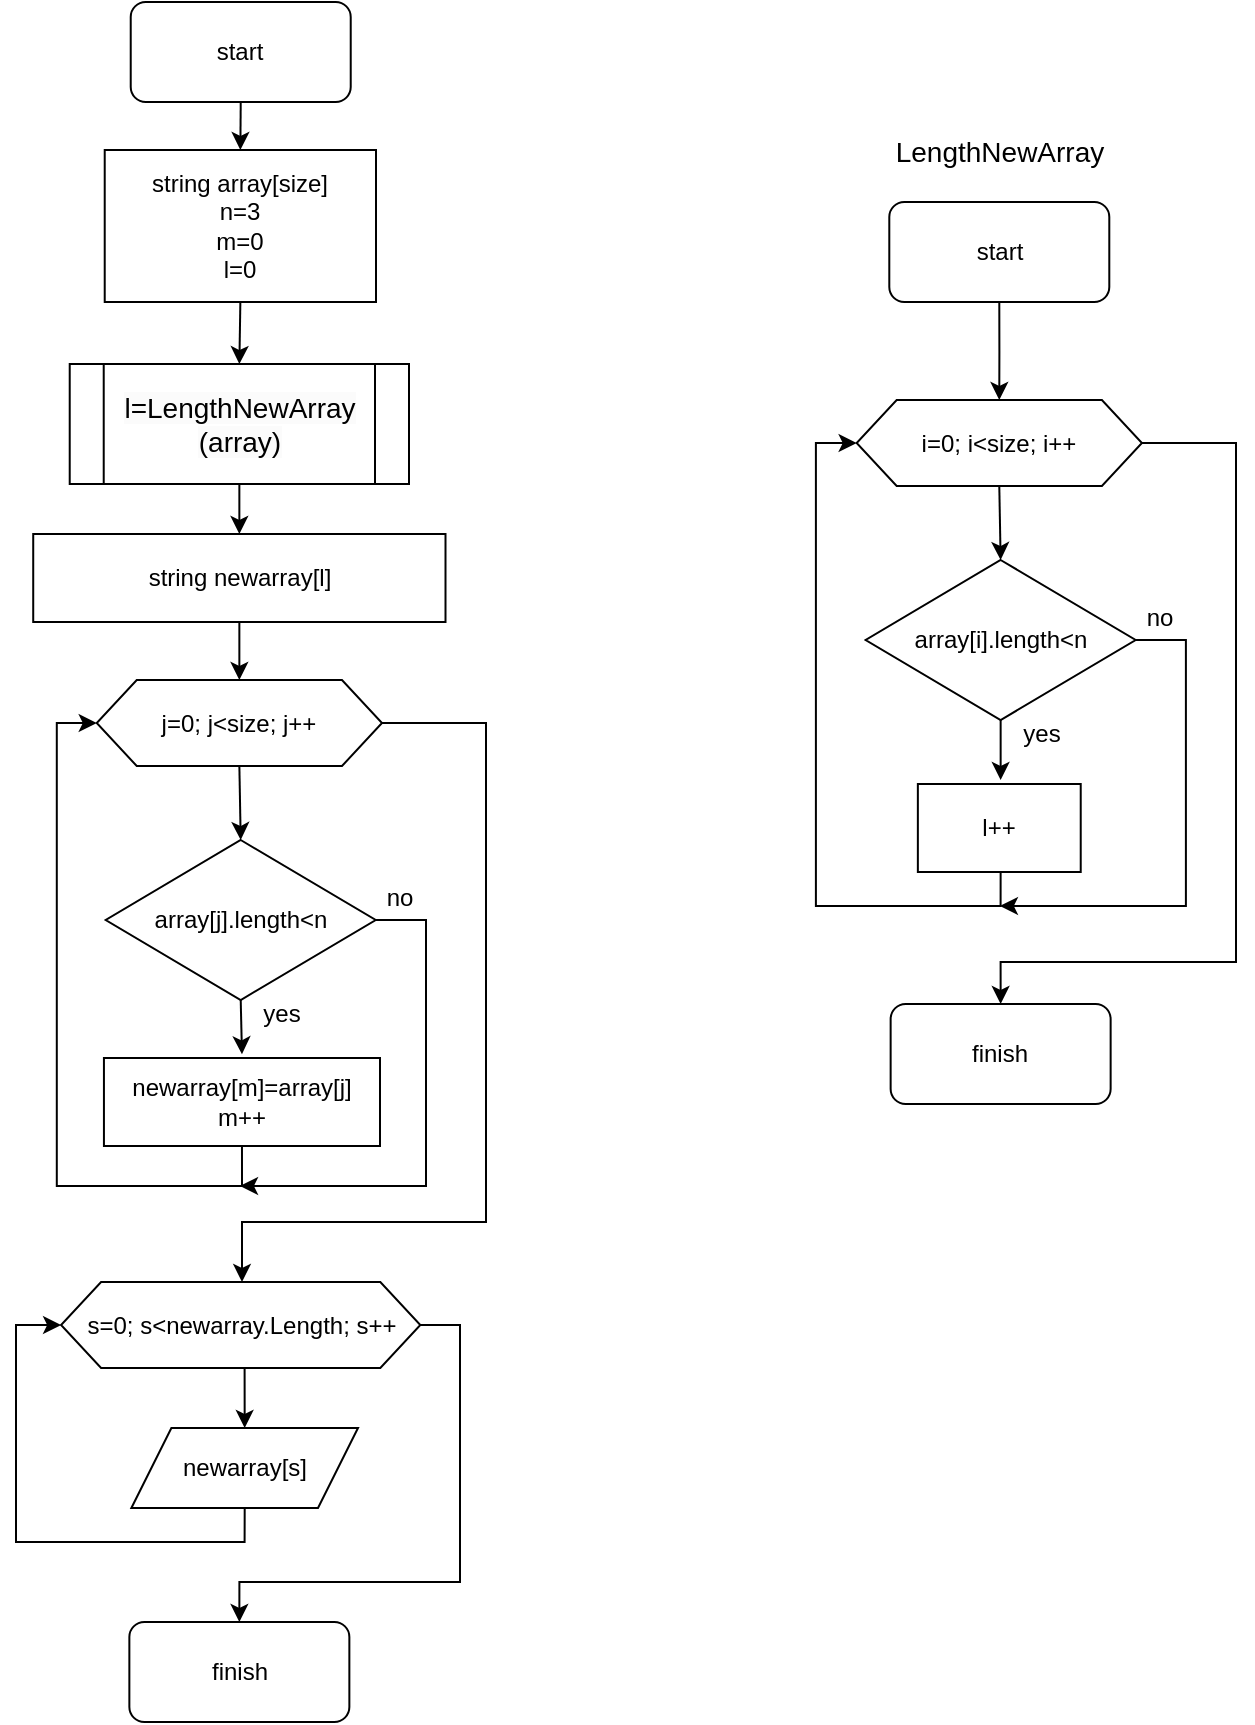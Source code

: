 <mxfile version="23.1.5" type="device">
  <diagram name="Страница — 1" id="nD74N9qST0KV8POoRfXe">
    <mxGraphModel dx="2711" dy="1116" grid="1" gridSize="10" guides="1" tooltips="1" connect="1" arrows="1" fold="1" page="1" pageScale="1" pageWidth="827" pageHeight="1169" math="0" shadow="0">
      <root>
        <mxCell id="0" />
        <mxCell id="1" parent="0" />
        <mxCell id="bnFbfTLAbgT-6xTavV2e-9" style="edgeStyle=orthogonalEdgeStyle;rounded=0;orthogonalLoop=1;jettySize=auto;html=1;exitX=0.5;exitY=1;exitDx=0;exitDy=0;entryX=0.5;entryY=0;entryDx=0;entryDy=0;" parent="1" source="bnFbfTLAbgT-6xTavV2e-2" target="bnFbfTLAbgT-6xTavV2e-3" edge="1">
          <mxGeometry relative="1" as="geometry" />
        </mxCell>
        <mxCell id="bnFbfTLAbgT-6xTavV2e-2" value="start" style="rounded=1;whiteSpace=wrap;html=1;" parent="1" vertex="1">
          <mxGeometry x="-652.64" y="40" width="110" height="50" as="geometry" />
        </mxCell>
        <mxCell id="sLBUfcY8SYvtc62uizcl-27" style="edgeStyle=orthogonalEdgeStyle;rounded=0;orthogonalLoop=1;jettySize=auto;html=1;exitX=0.5;exitY=1;exitDx=0;exitDy=0;entryX=0.5;entryY=0;entryDx=0;entryDy=0;" edge="1" parent="1" source="bnFbfTLAbgT-6xTavV2e-3" target="sLBUfcY8SYvtc62uizcl-1">
          <mxGeometry relative="1" as="geometry" />
        </mxCell>
        <mxCell id="bnFbfTLAbgT-6xTavV2e-3" value="string array[size]&lt;div&gt;n=3&lt;/div&gt;&lt;div&gt;m=0&lt;/div&gt;&lt;div&gt;l=0&lt;/div&gt;" style="rounded=0;whiteSpace=wrap;html=1;" parent="1" vertex="1">
          <mxGeometry x="-665.64" y="114" width="135.64" height="76" as="geometry" />
        </mxCell>
        <mxCell id="bnFbfTLAbgT-6xTavV2e-12" style="edgeStyle=orthogonalEdgeStyle;rounded=0;orthogonalLoop=1;jettySize=auto;html=1;exitX=0.5;exitY=1;exitDx=0;exitDy=0;entryX=0.5;entryY=-0.042;entryDx=0;entryDy=0;entryPerimeter=0;" parent="1" source="bnFbfTLAbgT-6xTavV2e-5" target="sLBUfcY8SYvtc62uizcl-42" edge="1">
          <mxGeometry relative="1" as="geometry">
            <mxPoint x="-597.64" y="569" as="targetPoint" />
          </mxGeometry>
        </mxCell>
        <mxCell id="bnFbfTLAbgT-6xTavV2e-17" style="edgeStyle=orthogonalEdgeStyle;rounded=0;orthogonalLoop=1;jettySize=auto;html=1;exitX=1;exitY=0.5;exitDx=0;exitDy=0;" parent="1" source="bnFbfTLAbgT-6xTavV2e-5" edge="1">
          <mxGeometry relative="1" as="geometry">
            <mxPoint x="-598" y="632" as="targetPoint" />
            <Array as="points">
              <mxPoint x="-505" y="499" />
              <mxPoint x="-505" y="632" />
            </Array>
          </mxGeometry>
        </mxCell>
        <mxCell id="bnFbfTLAbgT-6xTavV2e-5" value="array[j].length&amp;lt;n" style="rhombus;whiteSpace=wrap;html=1;" parent="1" vertex="1">
          <mxGeometry x="-665.14" y="459" width="135" height="80" as="geometry" />
        </mxCell>
        <mxCell id="bnFbfTLAbgT-6xTavV2e-15" value="yes" style="text;html=1;align=center;verticalAlign=middle;whiteSpace=wrap;rounded=0;" parent="1" vertex="1">
          <mxGeometry x="-606.64" y="531" width="60" height="30" as="geometry" />
        </mxCell>
        <mxCell id="bnFbfTLAbgT-6xTavV2e-18" value="no" style="text;html=1;align=center;verticalAlign=middle;whiteSpace=wrap;rounded=0;" parent="1" vertex="1">
          <mxGeometry x="-547.64" y="473" width="60" height="30" as="geometry" />
        </mxCell>
        <mxCell id="bnFbfTLAbgT-6xTavV2e-63" value="finish" style="rounded=1;whiteSpace=wrap;html=1;" parent="1" vertex="1">
          <mxGeometry x="-653.32" y="850" width="110" height="50" as="geometry" />
        </mxCell>
        <mxCell id="LTEPK1-DbAZotH-ZBnSF-3" style="edgeStyle=orthogonalEdgeStyle;rounded=0;orthogonalLoop=1;jettySize=auto;html=1;exitX=0.5;exitY=1;exitDx=0;exitDy=0;entryX=0.5;entryY=0;entryDx=0;entryDy=0;" parent="1" source="LTEPK1-DbAZotH-ZBnSF-1" target="bnFbfTLAbgT-6xTavV2e-5" edge="1">
          <mxGeometry relative="1" as="geometry" />
        </mxCell>
        <mxCell id="LTEPK1-DbAZotH-ZBnSF-5" style="edgeStyle=orthogonalEdgeStyle;rounded=0;orthogonalLoop=1;jettySize=auto;html=1;exitX=1;exitY=0.5;exitDx=0;exitDy=0;" parent="1" source="LTEPK1-DbAZotH-ZBnSF-1" edge="1">
          <mxGeometry relative="1" as="geometry">
            <mxPoint x="-597" y="680" as="targetPoint" />
            <Array as="points">
              <mxPoint x="-475" y="401" />
              <mxPoint x="-475" y="650" />
              <mxPoint x="-597" y="650" />
            </Array>
          </mxGeometry>
        </mxCell>
        <mxCell id="LTEPK1-DbAZotH-ZBnSF-1" value="j=0; j&amp;lt;size; j++" style="shape=hexagon;perimeter=hexagonPerimeter2;whiteSpace=wrap;html=1;fixedSize=1;" parent="1" vertex="1">
          <mxGeometry x="-669.63" y="379" width="142.63" height="43" as="geometry" />
        </mxCell>
        <mxCell id="sLBUfcY8SYvtc62uizcl-28" style="edgeStyle=orthogonalEdgeStyle;rounded=0;orthogonalLoop=1;jettySize=auto;html=1;exitX=0.5;exitY=1;exitDx=0;exitDy=0;entryX=0.5;entryY=0;entryDx=0;entryDy=0;" edge="1" parent="1" source="sLBUfcY8SYvtc62uizcl-1" target="sLBUfcY8SYvtc62uizcl-25">
          <mxGeometry relative="1" as="geometry" />
        </mxCell>
        <mxCell id="sLBUfcY8SYvtc62uizcl-1" value="&lt;span style=&quot;color: rgb(0, 0, 0); font-family: Helvetica; font-size: 14px; font-style: normal; font-variant-ligatures: normal; font-variant-caps: normal; font-weight: 400; letter-spacing: normal; orphans: 2; text-align: center; text-indent: 0px; text-transform: none; widows: 2; word-spacing: 0px; -webkit-text-stroke-width: 0px; background-color: rgb(251, 251, 251); text-decoration-thickness: initial; text-decoration-style: initial; text-decoration-color: initial; float: none; display: inline !important;&quot;&gt;l=LengthNewArray (array)&lt;/span&gt;" style="shape=process;whiteSpace=wrap;html=1;backgroundOutline=1;" vertex="1" parent="1">
          <mxGeometry x="-683.14" y="221" width="169.64" height="60" as="geometry" />
        </mxCell>
        <mxCell id="sLBUfcY8SYvtc62uizcl-31" style="edgeStyle=orthogonalEdgeStyle;rounded=0;orthogonalLoop=1;jettySize=auto;html=1;exitX=0.5;exitY=1;exitDx=0;exitDy=0;entryX=0.5;entryY=0;entryDx=0;entryDy=0;" edge="1" parent="1" source="sLBUfcY8SYvtc62uizcl-11" target="sLBUfcY8SYvtc62uizcl-20">
          <mxGeometry relative="1" as="geometry" />
        </mxCell>
        <mxCell id="sLBUfcY8SYvtc62uizcl-11" value="start" style="rounded=1;whiteSpace=wrap;html=1;" vertex="1" parent="1">
          <mxGeometry x="-273.35" y="140" width="110" height="50" as="geometry" />
        </mxCell>
        <mxCell id="sLBUfcY8SYvtc62uizcl-12" style="edgeStyle=orthogonalEdgeStyle;rounded=0;orthogonalLoop=1;jettySize=auto;html=1;exitX=0.5;exitY=1;exitDx=0;exitDy=0;entryX=0.5;entryY=0;entryDx=0;entryDy=0;" edge="1" source="sLBUfcY8SYvtc62uizcl-14" parent="1">
          <mxGeometry relative="1" as="geometry">
            <mxPoint x="-217.68" y="429" as="targetPoint" />
          </mxGeometry>
        </mxCell>
        <mxCell id="sLBUfcY8SYvtc62uizcl-13" style="edgeStyle=orthogonalEdgeStyle;rounded=0;orthogonalLoop=1;jettySize=auto;html=1;exitX=1;exitY=0.5;exitDx=0;exitDy=0;" edge="1" source="sLBUfcY8SYvtc62uizcl-14" parent="1">
          <mxGeometry relative="1" as="geometry">
            <mxPoint x="-218.04" y="492" as="targetPoint" />
            <Array as="points">
              <mxPoint x="-125.04" y="359" />
              <mxPoint x="-125.04" y="492" />
            </Array>
          </mxGeometry>
        </mxCell>
        <mxCell id="sLBUfcY8SYvtc62uizcl-14" value="array[i].length&amp;lt;n" style="rhombus;whiteSpace=wrap;html=1;" vertex="1" parent="1">
          <mxGeometry x="-285.18" y="319" width="135" height="80" as="geometry" />
        </mxCell>
        <mxCell id="sLBUfcY8SYvtc62uizcl-15" style="edgeStyle=orthogonalEdgeStyle;rounded=0;orthogonalLoop=1;jettySize=auto;html=1;exitX=0.5;exitY=1;exitDx=0;exitDy=0;entryX=0;entryY=0.5;entryDx=0;entryDy=0;" edge="1" target="sLBUfcY8SYvtc62uizcl-20" parent="1">
          <mxGeometry relative="1" as="geometry">
            <Array as="points">
              <mxPoint x="-218.04" y="492" />
              <mxPoint x="-310.04" y="492" />
              <mxPoint x="-310.04" y="261" />
            </Array>
            <mxPoint x="-217.68" y="469" as="sourcePoint" />
          </mxGeometry>
        </mxCell>
        <mxCell id="sLBUfcY8SYvtc62uizcl-17" value="yes" style="text;html=1;align=center;verticalAlign=middle;whiteSpace=wrap;rounded=0;" vertex="1" parent="1">
          <mxGeometry x="-226.68" y="391" width="60" height="30" as="geometry" />
        </mxCell>
        <mxCell id="sLBUfcY8SYvtc62uizcl-18" value="no" style="text;html=1;align=center;verticalAlign=middle;whiteSpace=wrap;rounded=0;" vertex="1" parent="1">
          <mxGeometry x="-167.68" y="333" width="60" height="30" as="geometry" />
        </mxCell>
        <mxCell id="sLBUfcY8SYvtc62uizcl-19" style="edgeStyle=orthogonalEdgeStyle;rounded=0;orthogonalLoop=1;jettySize=auto;html=1;exitX=0.5;exitY=1;exitDx=0;exitDy=0;entryX=0.5;entryY=0;entryDx=0;entryDy=0;" edge="1" source="sLBUfcY8SYvtc62uizcl-20" target="sLBUfcY8SYvtc62uizcl-14" parent="1">
          <mxGeometry relative="1" as="geometry" />
        </mxCell>
        <mxCell id="sLBUfcY8SYvtc62uizcl-32" style="edgeStyle=orthogonalEdgeStyle;rounded=0;orthogonalLoop=1;jettySize=auto;html=1;exitX=1;exitY=0.5;exitDx=0;exitDy=0;entryX=0.5;entryY=0;entryDx=0;entryDy=0;" edge="1" parent="1" source="sLBUfcY8SYvtc62uizcl-20" target="sLBUfcY8SYvtc62uizcl-29">
          <mxGeometry relative="1" as="geometry">
            <Array as="points">
              <mxPoint x="-100" y="261" />
              <mxPoint x="-100" y="520" />
              <mxPoint x="-218" y="520" />
            </Array>
          </mxGeometry>
        </mxCell>
        <mxCell id="sLBUfcY8SYvtc62uizcl-20" value="i=0; i&amp;lt;size; i++" style="shape=hexagon;perimeter=hexagonPerimeter2;whiteSpace=wrap;html=1;fixedSize=1;" vertex="1" parent="1">
          <mxGeometry x="-289.67" y="239" width="142.63" height="43" as="geometry" />
        </mxCell>
        <mxCell id="sLBUfcY8SYvtc62uizcl-22" value="&lt;font style=&quot;font-size: 14px;&quot;&gt;LengthNewArray&lt;/font&gt;" style="text;html=1;align=center;verticalAlign=middle;whiteSpace=wrap;rounded=0;" vertex="1" parent="1">
          <mxGeometry x="-276.86" y="100" width="118.36" height="30" as="geometry" />
        </mxCell>
        <mxCell id="sLBUfcY8SYvtc62uizcl-47" style="edgeStyle=orthogonalEdgeStyle;rounded=0;orthogonalLoop=1;jettySize=auto;html=1;exitX=0.5;exitY=1;exitDx=0;exitDy=0;entryX=0.5;entryY=0;entryDx=0;entryDy=0;" edge="1" parent="1" source="sLBUfcY8SYvtc62uizcl-25" target="LTEPK1-DbAZotH-ZBnSF-1">
          <mxGeometry relative="1" as="geometry" />
        </mxCell>
        <mxCell id="sLBUfcY8SYvtc62uizcl-25" value="string newarray[l]" style="rounded=0;whiteSpace=wrap;html=1;" vertex="1" parent="1">
          <mxGeometry x="-701.39" y="306" width="206.14" height="44" as="geometry" />
        </mxCell>
        <mxCell id="sLBUfcY8SYvtc62uizcl-29" value="finish" style="rounded=1;whiteSpace=wrap;html=1;" vertex="1" parent="1">
          <mxGeometry x="-272.68" y="541" width="110" height="50" as="geometry" />
        </mxCell>
        <mxCell id="sLBUfcY8SYvtc62uizcl-30" value="l++" style="rounded=0;whiteSpace=wrap;html=1;" vertex="1" parent="1">
          <mxGeometry x="-259.07" y="431" width="81.43" height="44" as="geometry" />
        </mxCell>
        <mxCell id="sLBUfcY8SYvtc62uizcl-49" style="edgeStyle=orthogonalEdgeStyle;rounded=0;orthogonalLoop=1;jettySize=auto;html=1;exitX=0.5;exitY=1;exitDx=0;exitDy=0;entryX=0;entryY=0.5;entryDx=0;entryDy=0;" edge="1" parent="1" source="sLBUfcY8SYvtc62uizcl-37" target="sLBUfcY8SYvtc62uizcl-41">
          <mxGeometry relative="1" as="geometry">
            <Array as="points">
              <mxPoint x="-596" y="810" />
              <mxPoint x="-710" y="810" />
              <mxPoint x="-710" y="702" />
            </Array>
          </mxGeometry>
        </mxCell>
        <mxCell id="sLBUfcY8SYvtc62uizcl-37" value="newarray[s]" style="shape=parallelogram;perimeter=parallelogramPerimeter;whiteSpace=wrap;html=1;fixedSize=1;" vertex="1" parent="1">
          <mxGeometry x="-652.31" y="753" width="113.31" height="40" as="geometry" />
        </mxCell>
        <mxCell id="sLBUfcY8SYvtc62uizcl-50" style="edgeStyle=orthogonalEdgeStyle;rounded=0;orthogonalLoop=1;jettySize=auto;html=1;exitX=1;exitY=0.5;exitDx=0;exitDy=0;entryX=0.5;entryY=0;entryDx=0;entryDy=0;" edge="1" parent="1" source="sLBUfcY8SYvtc62uizcl-41" target="bnFbfTLAbgT-6xTavV2e-63">
          <mxGeometry relative="1" as="geometry">
            <Array as="points">
              <mxPoint x="-488" y="702" />
              <mxPoint x="-488" y="830" />
              <mxPoint x="-598" y="830" />
            </Array>
          </mxGeometry>
        </mxCell>
        <mxCell id="sLBUfcY8SYvtc62uizcl-51" style="edgeStyle=orthogonalEdgeStyle;rounded=0;orthogonalLoop=1;jettySize=auto;html=1;exitX=0.5;exitY=1;exitDx=0;exitDy=0;entryX=0.5;entryY=0;entryDx=0;entryDy=0;" edge="1" parent="1" source="sLBUfcY8SYvtc62uizcl-41" target="sLBUfcY8SYvtc62uizcl-37">
          <mxGeometry relative="1" as="geometry" />
        </mxCell>
        <mxCell id="sLBUfcY8SYvtc62uizcl-41" value="s=0; s&amp;lt;newarray.Length; s++" style="shape=hexagon;perimeter=hexagonPerimeter2;whiteSpace=wrap;html=1;fixedSize=1;" vertex="1" parent="1">
          <mxGeometry x="-687.46" y="680" width="179.63" height="43" as="geometry" />
        </mxCell>
        <mxCell id="sLBUfcY8SYvtc62uizcl-44" style="edgeStyle=orthogonalEdgeStyle;rounded=0;orthogonalLoop=1;jettySize=auto;html=1;exitX=0.5;exitY=1;exitDx=0;exitDy=0;entryX=0;entryY=0.5;entryDx=0;entryDy=0;" edge="1" parent="1" source="sLBUfcY8SYvtc62uizcl-42" target="LTEPK1-DbAZotH-ZBnSF-1">
          <mxGeometry relative="1" as="geometry" />
        </mxCell>
        <mxCell id="sLBUfcY8SYvtc62uizcl-42" value="newarray[m]=array[j]&lt;br&gt;m++" style="rounded=0;whiteSpace=wrap;html=1;" vertex="1" parent="1">
          <mxGeometry x="-666.03" y="568" width="138.03" height="44" as="geometry" />
        </mxCell>
      </root>
    </mxGraphModel>
  </diagram>
</mxfile>
